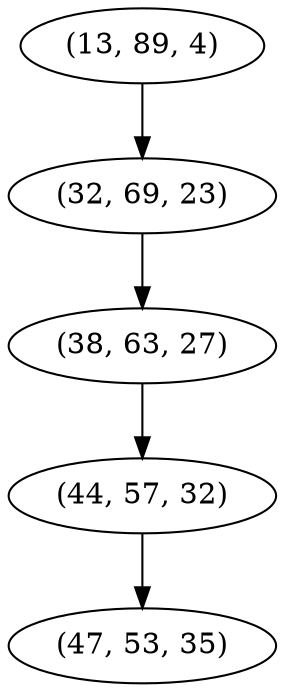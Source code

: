 digraph tree {
    "(13, 89, 4)";
    "(32, 69, 23)";
    "(38, 63, 27)";
    "(44, 57, 32)";
    "(47, 53, 35)";
    "(13, 89, 4)" -> "(32, 69, 23)";
    "(32, 69, 23)" -> "(38, 63, 27)";
    "(38, 63, 27)" -> "(44, 57, 32)";
    "(44, 57, 32)" -> "(47, 53, 35)";
}
